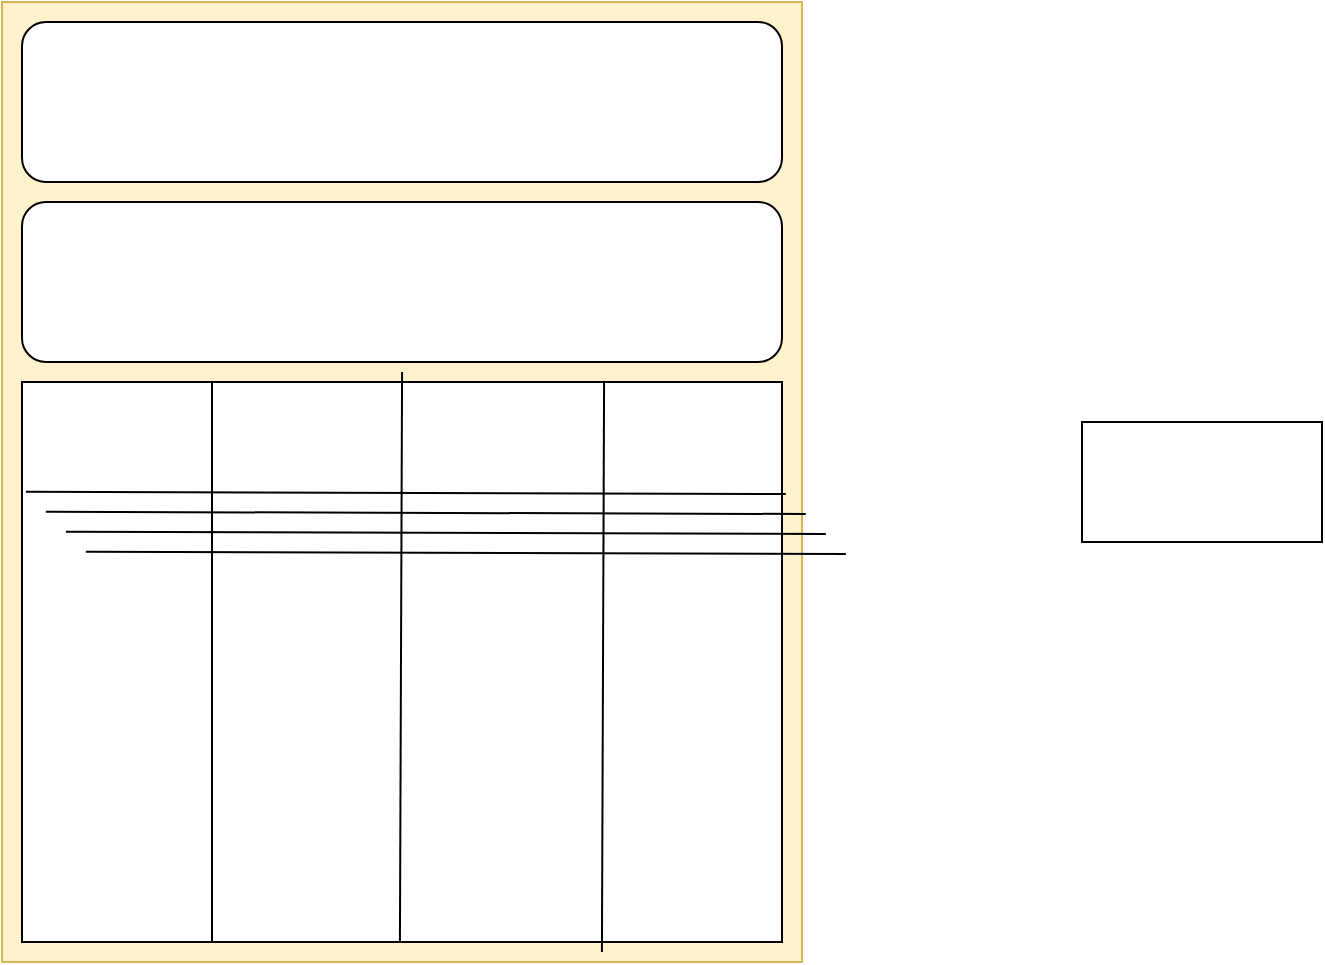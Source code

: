 <mxfile version="12.2.4" pages="1"><diagram id="V-6XwBmXoIlwIdPmW1MR" name="Page-1"><mxGraphModel dx="809" dy="539" grid="1" gridSize="10" guides="1" tooltips="1" connect="1" arrows="1" fold="1" page="1" pageScale="1" pageWidth="827" pageHeight="1169" math="0" shadow="0"><root><mxCell id="0"/><mxCell id="1" parent="0"/><mxCell id="3" value="" style="rounded=0;whiteSpace=wrap;html=1;fillColor=#fff2cc;strokeColor=#d6b656;" parent="1" vertex="1"><mxGeometry y="20" width="400" height="480" as="geometry"/></mxCell><mxCell id="4" value="" style="rounded=1;whiteSpace=wrap;html=1;" parent="1" vertex="1"><mxGeometry x="10" y="30" width="380" height="80" as="geometry"/></mxCell><mxCell id="5" value="" style="rounded=1;whiteSpace=wrap;html=1;" parent="1" vertex="1"><mxGeometry x="10" y="120" width="380" height="80" as="geometry"/></mxCell><mxCell id="7" value="" style="rounded=0;whiteSpace=wrap;html=1;gradientColor=#ffffff;" parent="1" vertex="1"><mxGeometry x="10" y="210" width="380" height="280" as="geometry"/></mxCell><mxCell id="8" value="" style="rounded=0;whiteSpace=wrap;html=1;gradientColor=#ffffff;" parent="1" vertex="1"><mxGeometry x="540" y="230" width="120" height="60" as="geometry"/></mxCell><mxCell id="10" value="" style="endArrow=none;html=1;entryX=0.25;entryY=0;entryDx=0;entryDy=0;exitX=0.25;exitY=1;exitDx=0;exitDy=0;" parent="1" source="7" target="7" edge="1"><mxGeometry width="50" height="50" relative="1" as="geometry"><mxPoint x="80" y="350" as="sourcePoint"/><mxPoint x="130" y="300" as="targetPoint"/><Array as="points"/></mxGeometry></mxCell><mxCell id="11" value="" style="endArrow=none;html=1;entryX=0.139;entryY=0;entryDx=0;entryDy=0;entryPerimeter=0;exitX=0.136;exitY=1.018;exitDx=0;exitDy=0;exitPerimeter=0;" parent="1" edge="1"><mxGeometry width="50" height="50" relative="1" as="geometry"><mxPoint x="198.96" y="490.04" as="sourcePoint"/><mxPoint x="200.04" y="205" as="targetPoint"/></mxGeometry></mxCell><mxCell id="12" value="" style="endArrow=none;html=1;entryX=0.139;entryY=0;entryDx=0;entryDy=0;entryPerimeter=0;exitX=0.136;exitY=1.018;exitDx=0;exitDy=0;exitPerimeter=0;" parent="1" edge="1"><mxGeometry width="50" height="50" relative="1" as="geometry"><mxPoint x="299.96" y="495.04" as="sourcePoint"/><mxPoint x="301.04" y="210" as="targetPoint"/></mxGeometry></mxCell><mxCell id="14" value="" style="endArrow=none;html=1;exitX=0.005;exitY=0.196;exitDx=0;exitDy=0;exitPerimeter=0;entryX=1.005;entryY=0.2;entryDx=0;entryDy=0;entryPerimeter=0;" parent="1" source="7" target="7" edge="1"><mxGeometry width="50" height="50" relative="1" as="geometry"><mxPoint x="30" y="300" as="sourcePoint"/><mxPoint x="80" y="250" as="targetPoint"/></mxGeometry></mxCell><mxCell id="15" value="" style="endArrow=none;html=1;exitX=0.005;exitY=0.196;exitDx=0;exitDy=0;exitPerimeter=0;entryX=1.005;entryY=0.2;entryDx=0;entryDy=0;entryPerimeter=0;" parent="1" edge="1"><mxGeometry width="50" height="50" relative="1" as="geometry"><mxPoint x="21.9" y="274.88" as="sourcePoint"/><mxPoint x="401.9" y="276" as="targetPoint"/></mxGeometry></mxCell><mxCell id="16" value="" style="endArrow=none;html=1;exitX=0.005;exitY=0.196;exitDx=0;exitDy=0;exitPerimeter=0;entryX=1.005;entryY=0.2;entryDx=0;entryDy=0;entryPerimeter=0;" parent="1" edge="1"><mxGeometry width="50" height="50" relative="1" as="geometry"><mxPoint x="31.9" y="284.88" as="sourcePoint"/><mxPoint x="411.9" y="286" as="targetPoint"/></mxGeometry></mxCell><mxCell id="17" value="" style="endArrow=none;html=1;exitX=0.005;exitY=0.196;exitDx=0;exitDy=0;exitPerimeter=0;entryX=1.005;entryY=0.2;entryDx=0;entryDy=0;entryPerimeter=0;" parent="1" edge="1"><mxGeometry width="50" height="50" relative="1" as="geometry"><mxPoint x="41.9" y="294.88" as="sourcePoint"/><mxPoint x="421.9" y="296" as="targetPoint"/></mxGeometry></mxCell></root></mxGraphModel></diagram></mxfile>